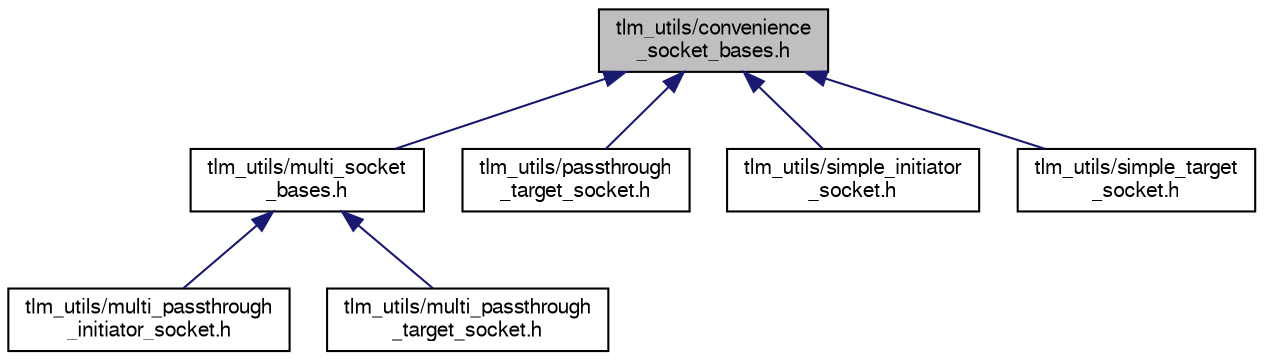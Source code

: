 digraph "tlm_utils/convenience_socket_bases.h"
{
  edge [fontname="FreeSans",fontsize="10",labelfontname="FreeSans",labelfontsize="10"];
  node [fontname="FreeSans",fontsize="10",shape=record];
  Node2 [label="tlm_utils/convenience\l_socket_bases.h",height=0.2,width=0.4,color="black", fillcolor="grey75", style="filled", fontcolor="black"];
  Node2 -> Node3 [dir="back",color="midnightblue",fontsize="10",style="solid",fontname="FreeSans"];
  Node3 [label="tlm_utils/multi_socket\l_bases.h",height=0.2,width=0.4,color="black", fillcolor="white", style="filled",URL="$a00803.html"];
  Node3 -> Node4 [dir="back",color="midnightblue",fontsize="10",style="solid",fontname="FreeSans"];
  Node4 [label="tlm_utils/multi_passthrough\l_initiator_socket.h",height=0.2,width=0.4,color="black", fillcolor="white", style="filled",URL="$a00797.html"];
  Node3 -> Node5 [dir="back",color="midnightblue",fontsize="10",style="solid",fontname="FreeSans"];
  Node5 [label="tlm_utils/multi_passthrough\l_target_socket.h",height=0.2,width=0.4,color="black", fillcolor="white", style="filled",URL="$a00800.html"];
  Node2 -> Node6 [dir="back",color="midnightblue",fontsize="10",style="solid",fontname="FreeSans"];
  Node6 [label="tlm_utils/passthrough\l_target_socket.h",height=0.2,width=0.4,color="black", fillcolor="white", style="filled",URL="$a00806.html"];
  Node2 -> Node7 [dir="back",color="midnightblue",fontsize="10",style="solid",fontname="FreeSans"];
  Node7 [label="tlm_utils/simple_initiator\l_socket.h",height=0.2,width=0.4,color="black", fillcolor="white", style="filled",URL="$a00815.html"];
  Node2 -> Node8 [dir="back",color="midnightblue",fontsize="10",style="solid",fontname="FreeSans"];
  Node8 [label="tlm_utils/simple_target\l_socket.h",height=0.2,width=0.4,color="black", fillcolor="white", style="filled",URL="$a00818.html"];
}
